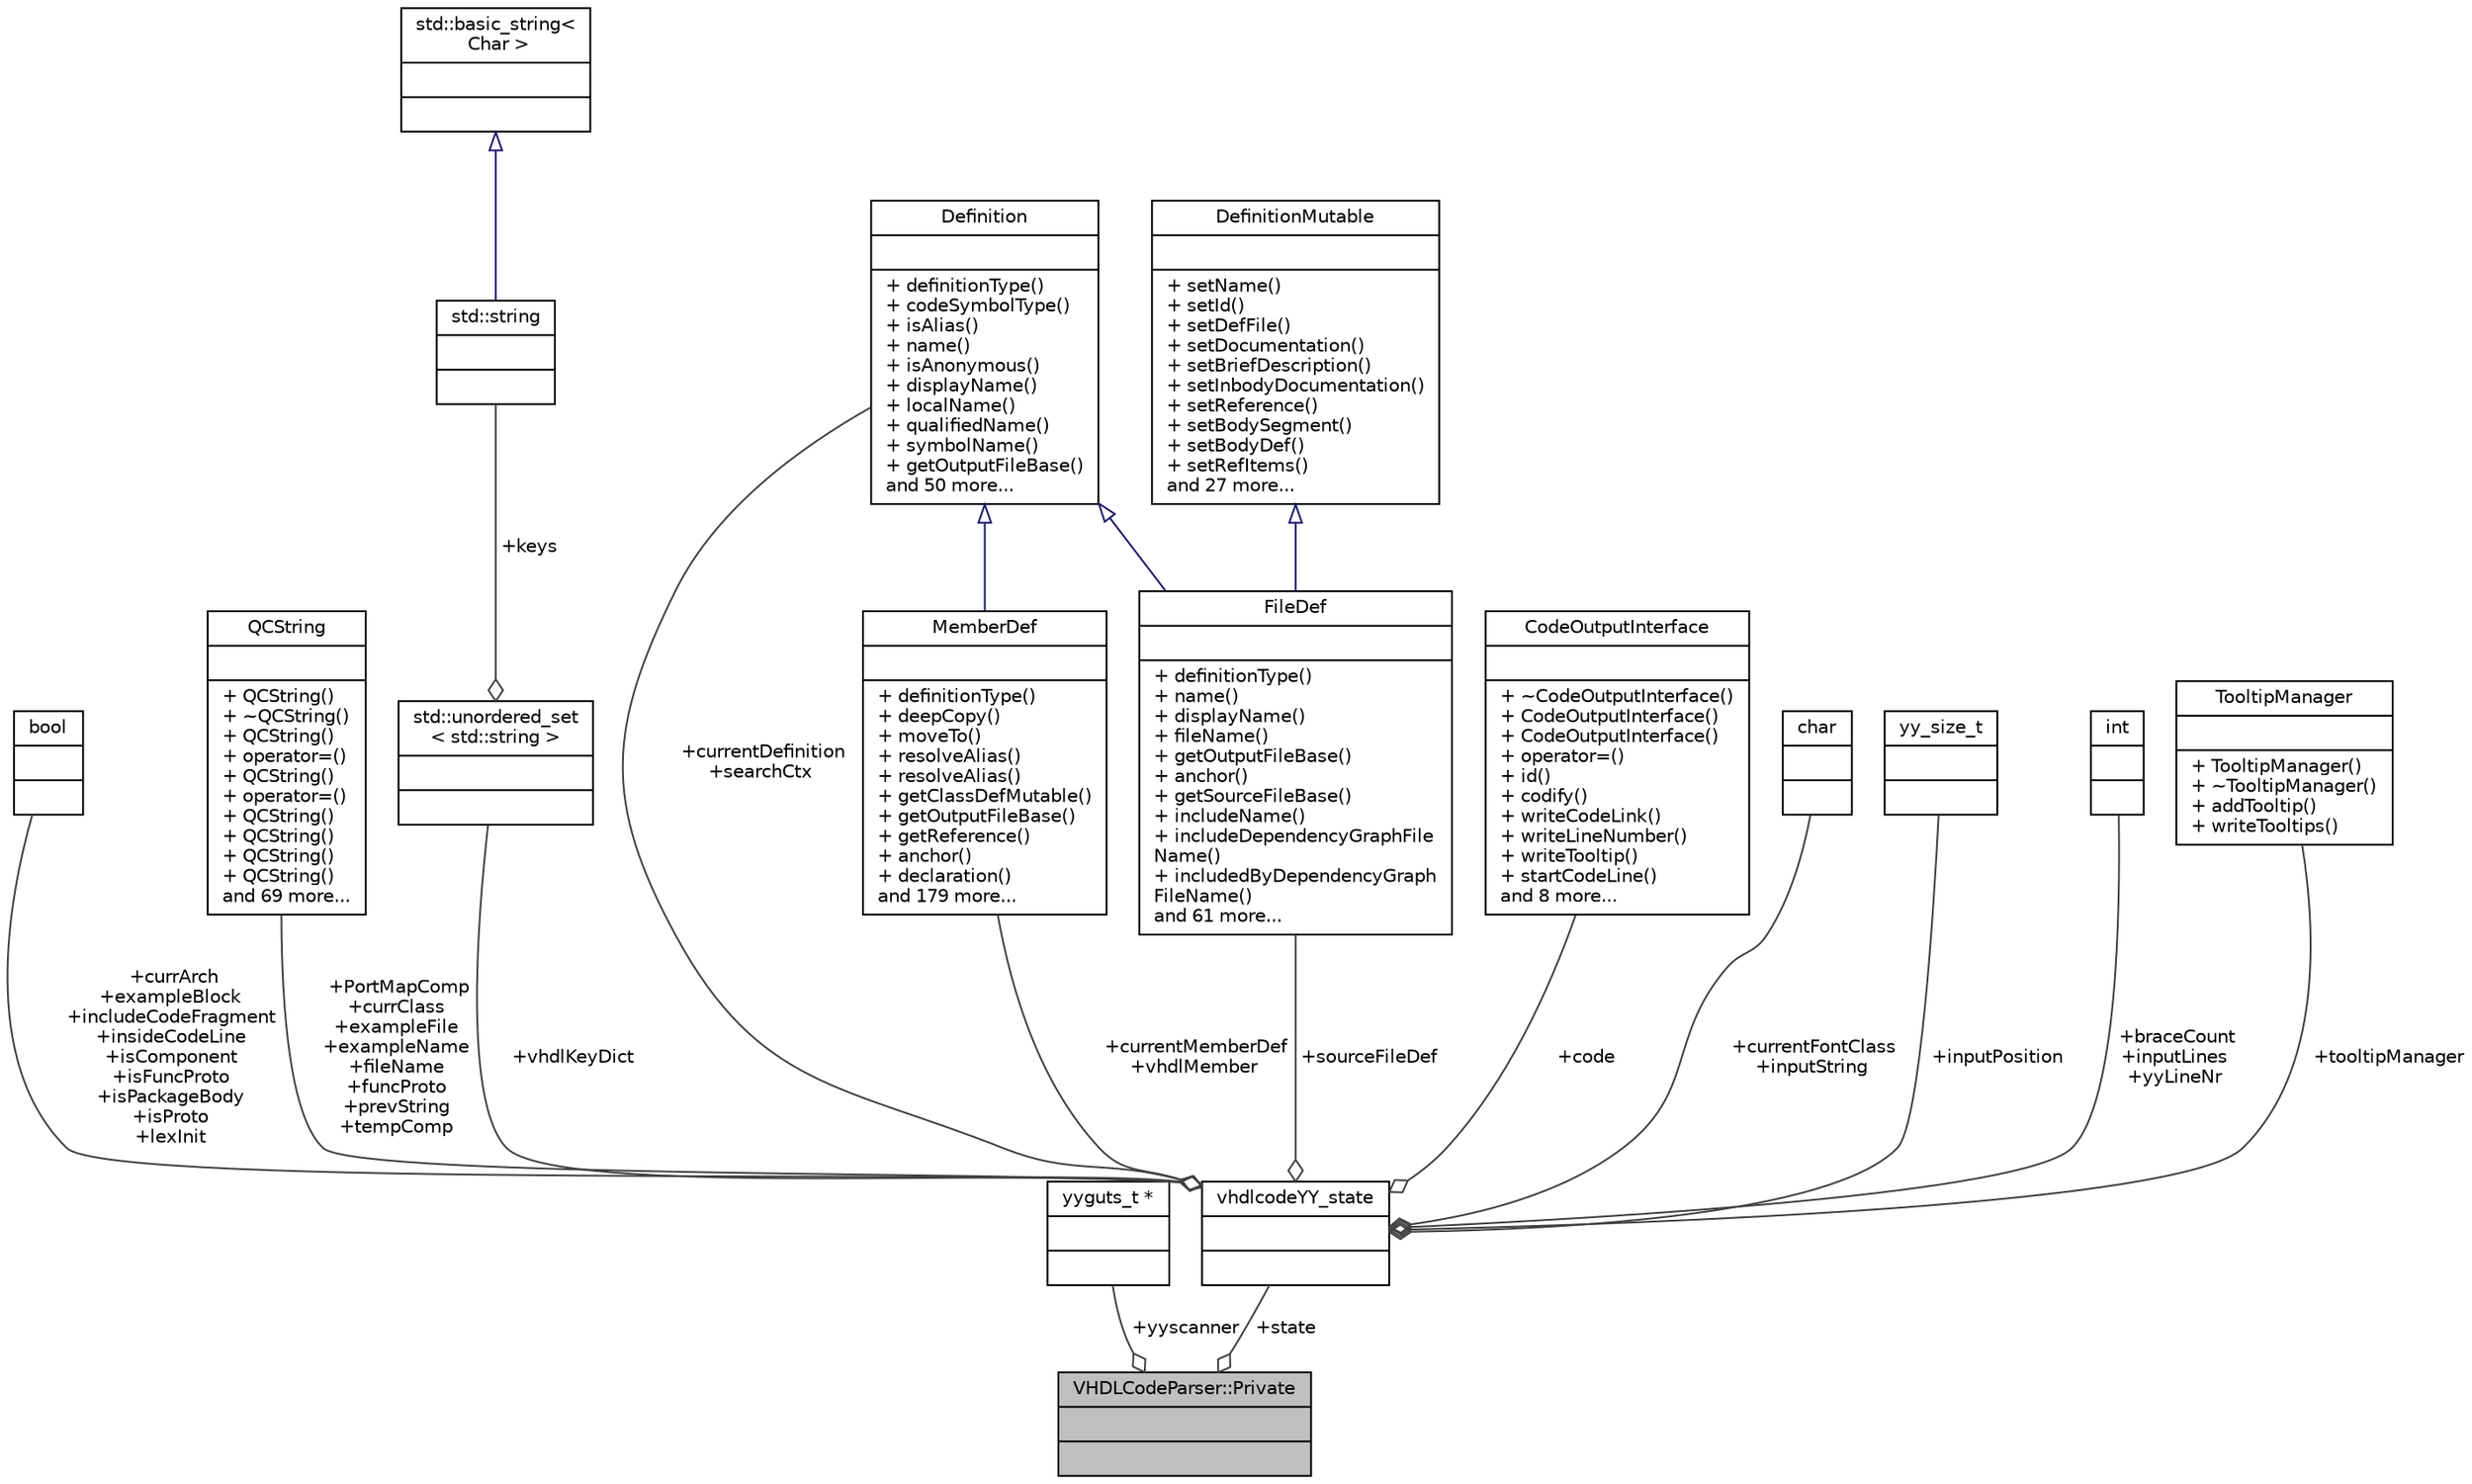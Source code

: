 digraph "VHDLCodeParser::Private"
{
 // LATEX_PDF_SIZE
  edge [fontname="Helvetica",fontsize="10",labelfontname="Helvetica",labelfontsize="10"];
  node [fontname="Helvetica",fontsize="10",shape=record];
  Node1 [label="{VHDLCodeParser::Private\n||}",height=0.2,width=0.4,color="black", fillcolor="grey75", style="filled", fontcolor="black",tooltip=" "];
  Node2 -> Node1 [color="grey25",fontsize="10",style="solid",label=" +yyscanner" ,arrowhead="odiamond",fontname="Helvetica"];
  Node2 [label="{yyguts_t *\n||}",height=0.2,width=0.4,color="black", fillcolor="white", style="filled",tooltip=" "];
  Node3 -> Node1 [color="grey25",fontsize="10",style="solid",label=" +state" ,arrowhead="odiamond",fontname="Helvetica"];
  Node3 [label="{vhdlcodeYY_state\n||}",height=0.2,width=0.4,color="black", fillcolor="white", style="filled",URL="$structvhdlcodeYY__state.html",tooltip=" "];
  Node4 -> Node3 [color="grey25",fontsize="10",style="solid",label=" +currArch\n+exampleBlock\n+includeCodeFragment\n+insideCodeLine\n+isComponent\n+isFuncProto\n+isPackageBody\n+isProto\n+lexInit" ,arrowhead="odiamond",fontname="Helvetica"];
  Node4 [label="{bool\n||}",height=0.2,width=0.4,color="black", fillcolor="white", style="filled",tooltip=" "];
  Node5 -> Node3 [color="grey25",fontsize="10",style="solid",label=" +PortMapComp\n+currClass\n+exampleFile\n+exampleName\n+fileName\n+funcProto\n+prevString\n+tempComp" ,arrowhead="odiamond",fontname="Helvetica"];
  Node5 [label="{QCString\n||+ QCString()\l+ ~QCString()\l+ QCString()\l+ operator=()\l+ QCString()\l+ operator=()\l+ QCString()\l+ QCString()\l+ QCString()\l+ QCString()\land 69 more...\l}",height=0.2,width=0.4,color="black", fillcolor="white", style="filled",URL="$classQCString.html",tooltip=" "];
  Node6 -> Node3 [color="grey25",fontsize="10",style="solid",label=" +vhdlKeyDict" ,arrowhead="odiamond",fontname="Helvetica"];
  Node6 [label="{std::unordered_set\l\< std::string \>\n||}",height=0.2,width=0.4,color="black", fillcolor="white", style="filled",tooltip=" "];
  Node7 -> Node6 [color="grey25",fontsize="10",style="solid",label=" +keys" ,arrowhead="odiamond",fontname="Helvetica"];
  Node7 [label="{std::string\n||}",height=0.2,width=0.4,color="black", fillcolor="white", style="filled",tooltip=" "];
  Node8 -> Node7 [dir="back",color="midnightblue",fontsize="10",style="solid",arrowtail="onormal",fontname="Helvetica"];
  Node8 [label="{std::basic_string\<\l Char \>\n||}",height=0.2,width=0.4,color="black", fillcolor="white", style="filled",tooltip=" "];
  Node9 -> Node3 [color="grey25",fontsize="10",style="solid",label=" +currentMemberDef\n+vhdlMember" ,arrowhead="odiamond",fontname="Helvetica"];
  Node9 [label="{MemberDef\n||+ definitionType()\l+ deepCopy()\l+ moveTo()\l+ resolveAlias()\l+ resolveAlias()\l+ getClassDefMutable()\l+ getOutputFileBase()\l+ getReference()\l+ anchor()\l+ declaration()\land 179 more...\l}",height=0.2,width=0.4,color="black", fillcolor="white", style="filled",URL="$classMemberDef.html",tooltip=" "];
  Node10 -> Node9 [dir="back",color="midnightblue",fontsize="10",style="solid",arrowtail="onormal",fontname="Helvetica"];
  Node10 [label="{Definition\n||+ definitionType()\l+ codeSymbolType()\l+ isAlias()\l+ name()\l+ isAnonymous()\l+ displayName()\l+ localName()\l+ qualifiedName()\l+ symbolName()\l+ getOutputFileBase()\land 50 more...\l}",height=0.2,width=0.4,color="black", fillcolor="white", style="filled",URL="$classDefinition.html",tooltip=" "];
  Node11 -> Node3 [color="grey25",fontsize="10",style="solid",label=" +code" ,arrowhead="odiamond",fontname="Helvetica"];
  Node11 [label="{CodeOutputInterface\n||+ ~CodeOutputInterface()\l+ CodeOutputInterface()\l+ CodeOutputInterface()\l+ operator=()\l+ id()\l+ codify()\l+ writeCodeLink()\l+ writeLineNumber()\l+ writeTooltip()\l+ startCodeLine()\land 8 more...\l}",height=0.2,width=0.4,color="black", fillcolor="white", style="filled",URL="$classCodeOutputInterface.html",tooltip=" "];
  Node12 -> Node3 [color="grey25",fontsize="10",style="solid",label=" +currentFontClass\n+inputString" ,arrowhead="odiamond",fontname="Helvetica"];
  Node12 [label="{char\n||}",height=0.2,width=0.4,color="black", fillcolor="white", style="filled",tooltip=" "];
  Node13 -> Node3 [color="grey25",fontsize="10",style="solid",label=" +inputPosition" ,arrowhead="odiamond",fontname="Helvetica"];
  Node13 [label="{yy_size_t\n||}",height=0.2,width=0.4,color="black", fillcolor="white", style="filled",tooltip=" "];
  Node14 -> Node3 [color="grey25",fontsize="10",style="solid",label=" +braceCount\n+inputLines\n+yyLineNr" ,arrowhead="odiamond",fontname="Helvetica"];
  Node14 [label="{int\n||}",height=0.2,width=0.4,color="black", fillcolor="white", style="filled",URL="$classint.html",tooltip=" "];
  Node10 -> Node3 [color="grey25",fontsize="10",style="solid",label=" +currentDefinition\n+searchCtx" ,arrowhead="odiamond",fontname="Helvetica"];
  Node15 -> Node3 [color="grey25",fontsize="10",style="solid",label=" +sourceFileDef" ,arrowhead="odiamond",fontname="Helvetica"];
  Node15 [label="{FileDef\n||+ definitionType()\l+ name()\l+ displayName()\l+ fileName()\l+ getOutputFileBase()\l+ anchor()\l+ getSourceFileBase()\l+ includeName()\l+ includeDependencyGraphFile\lName()\l+ includedByDependencyGraph\lFileName()\land 61 more...\l}",height=0.2,width=0.4,color="black", fillcolor="white", style="filled",URL="$classFileDef.html",tooltip=" "];
  Node16 -> Node15 [dir="back",color="midnightblue",fontsize="10",style="solid",arrowtail="onormal",fontname="Helvetica"];
  Node16 [label="{DefinitionMutable\n||+ setName()\l+ setId()\l+ setDefFile()\l+ setDocumentation()\l+ setBriefDescription()\l+ setInbodyDocumentation()\l+ setReference()\l+ setBodySegment()\l+ setBodyDef()\l+ setRefItems()\land 27 more...\l}",height=0.2,width=0.4,color="black", fillcolor="white", style="filled",URL="$classDefinitionMutable.html",tooltip=" "];
  Node10 -> Node15 [dir="back",color="midnightblue",fontsize="10",style="solid",arrowtail="onormal",fontname="Helvetica"];
  Node17 -> Node3 [color="grey25",fontsize="10",style="solid",label=" +tooltipManager" ,arrowhead="odiamond",fontname="Helvetica"];
  Node17 [label="{TooltipManager\n||+ TooltipManager()\l+ ~TooltipManager()\l+ addTooltip()\l+ writeTooltips()\l}",height=0.2,width=0.4,color="black", fillcolor="white", style="filled",URL="$classTooltipManager.html",tooltip="Class that manages the tooltips for a source file."];
}
